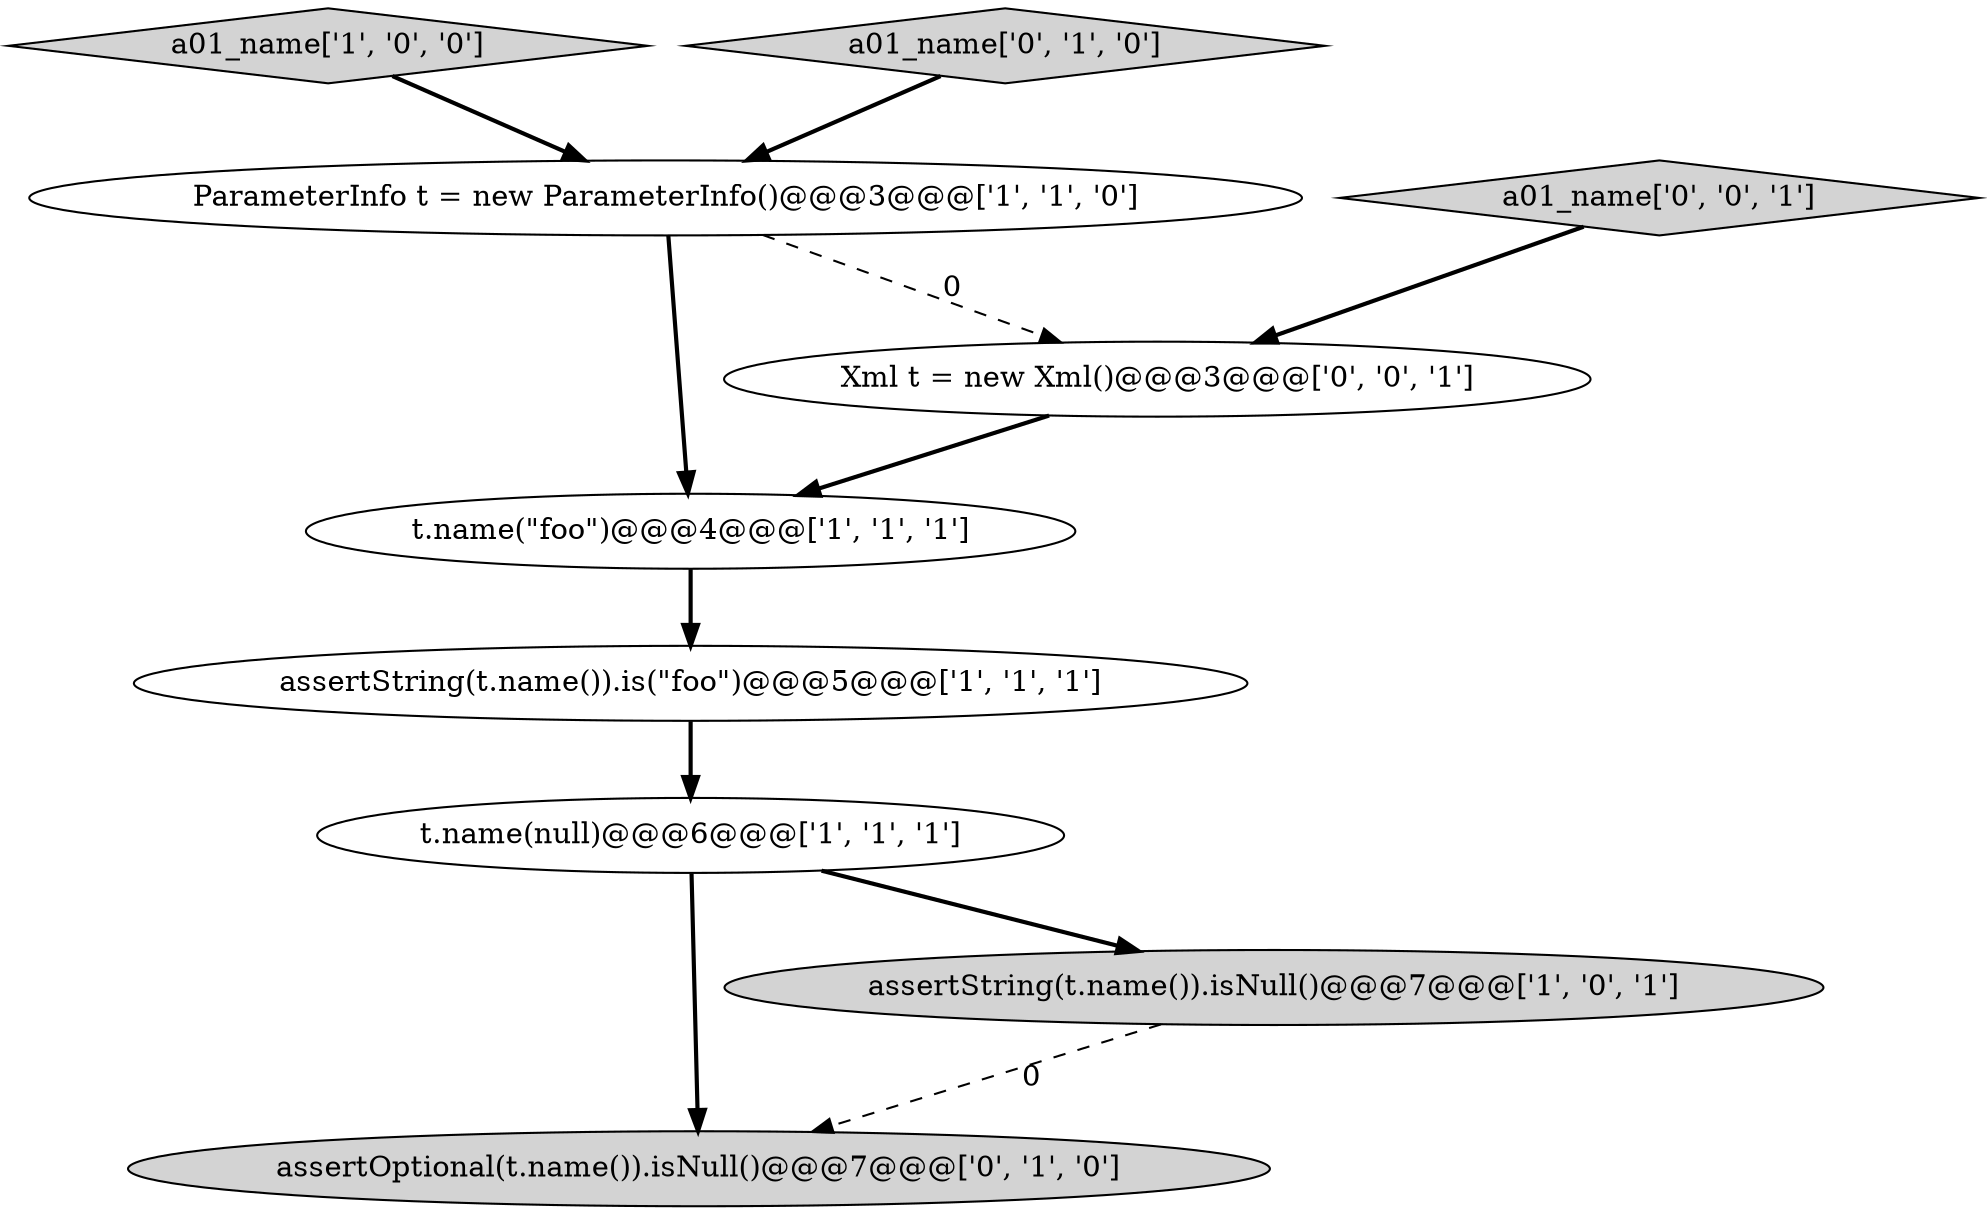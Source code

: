 digraph {
9 [style = filled, label = "Xml t = new Xml()@@@3@@@['0', '0', '1']", fillcolor = white, shape = ellipse image = "AAA0AAABBB3BBB"];
3 [style = filled, label = "ParameterInfo t = new ParameterInfo()@@@3@@@['1', '1', '0']", fillcolor = white, shape = ellipse image = "AAA0AAABBB1BBB"];
7 [style = filled, label = "assertOptional(t.name()).isNull()@@@7@@@['0', '1', '0']", fillcolor = lightgray, shape = ellipse image = "AAA1AAABBB2BBB"];
2 [style = filled, label = "a01_name['1', '0', '0']", fillcolor = lightgray, shape = diamond image = "AAA0AAABBB1BBB"];
8 [style = filled, label = "a01_name['0', '0', '1']", fillcolor = lightgray, shape = diamond image = "AAA0AAABBB3BBB"];
5 [style = filled, label = "assertString(t.name()).is(\"foo\")@@@5@@@['1', '1', '1']", fillcolor = white, shape = ellipse image = "AAA0AAABBB1BBB"];
1 [style = filled, label = "t.name(\"foo\")@@@4@@@['1', '1', '1']", fillcolor = white, shape = ellipse image = "AAA0AAABBB1BBB"];
0 [style = filled, label = "t.name(null)@@@6@@@['1', '1', '1']", fillcolor = white, shape = ellipse image = "AAA0AAABBB1BBB"];
4 [style = filled, label = "assertString(t.name()).isNull()@@@7@@@['1', '0', '1']", fillcolor = lightgray, shape = ellipse image = "AAA0AAABBB1BBB"];
6 [style = filled, label = "a01_name['0', '1', '0']", fillcolor = lightgray, shape = diamond image = "AAA0AAABBB2BBB"];
5->0 [style = bold, label=""];
0->4 [style = bold, label=""];
8->9 [style = bold, label=""];
4->7 [style = dashed, label="0"];
9->1 [style = bold, label=""];
6->3 [style = bold, label=""];
3->9 [style = dashed, label="0"];
3->1 [style = bold, label=""];
0->7 [style = bold, label=""];
2->3 [style = bold, label=""];
1->5 [style = bold, label=""];
}
